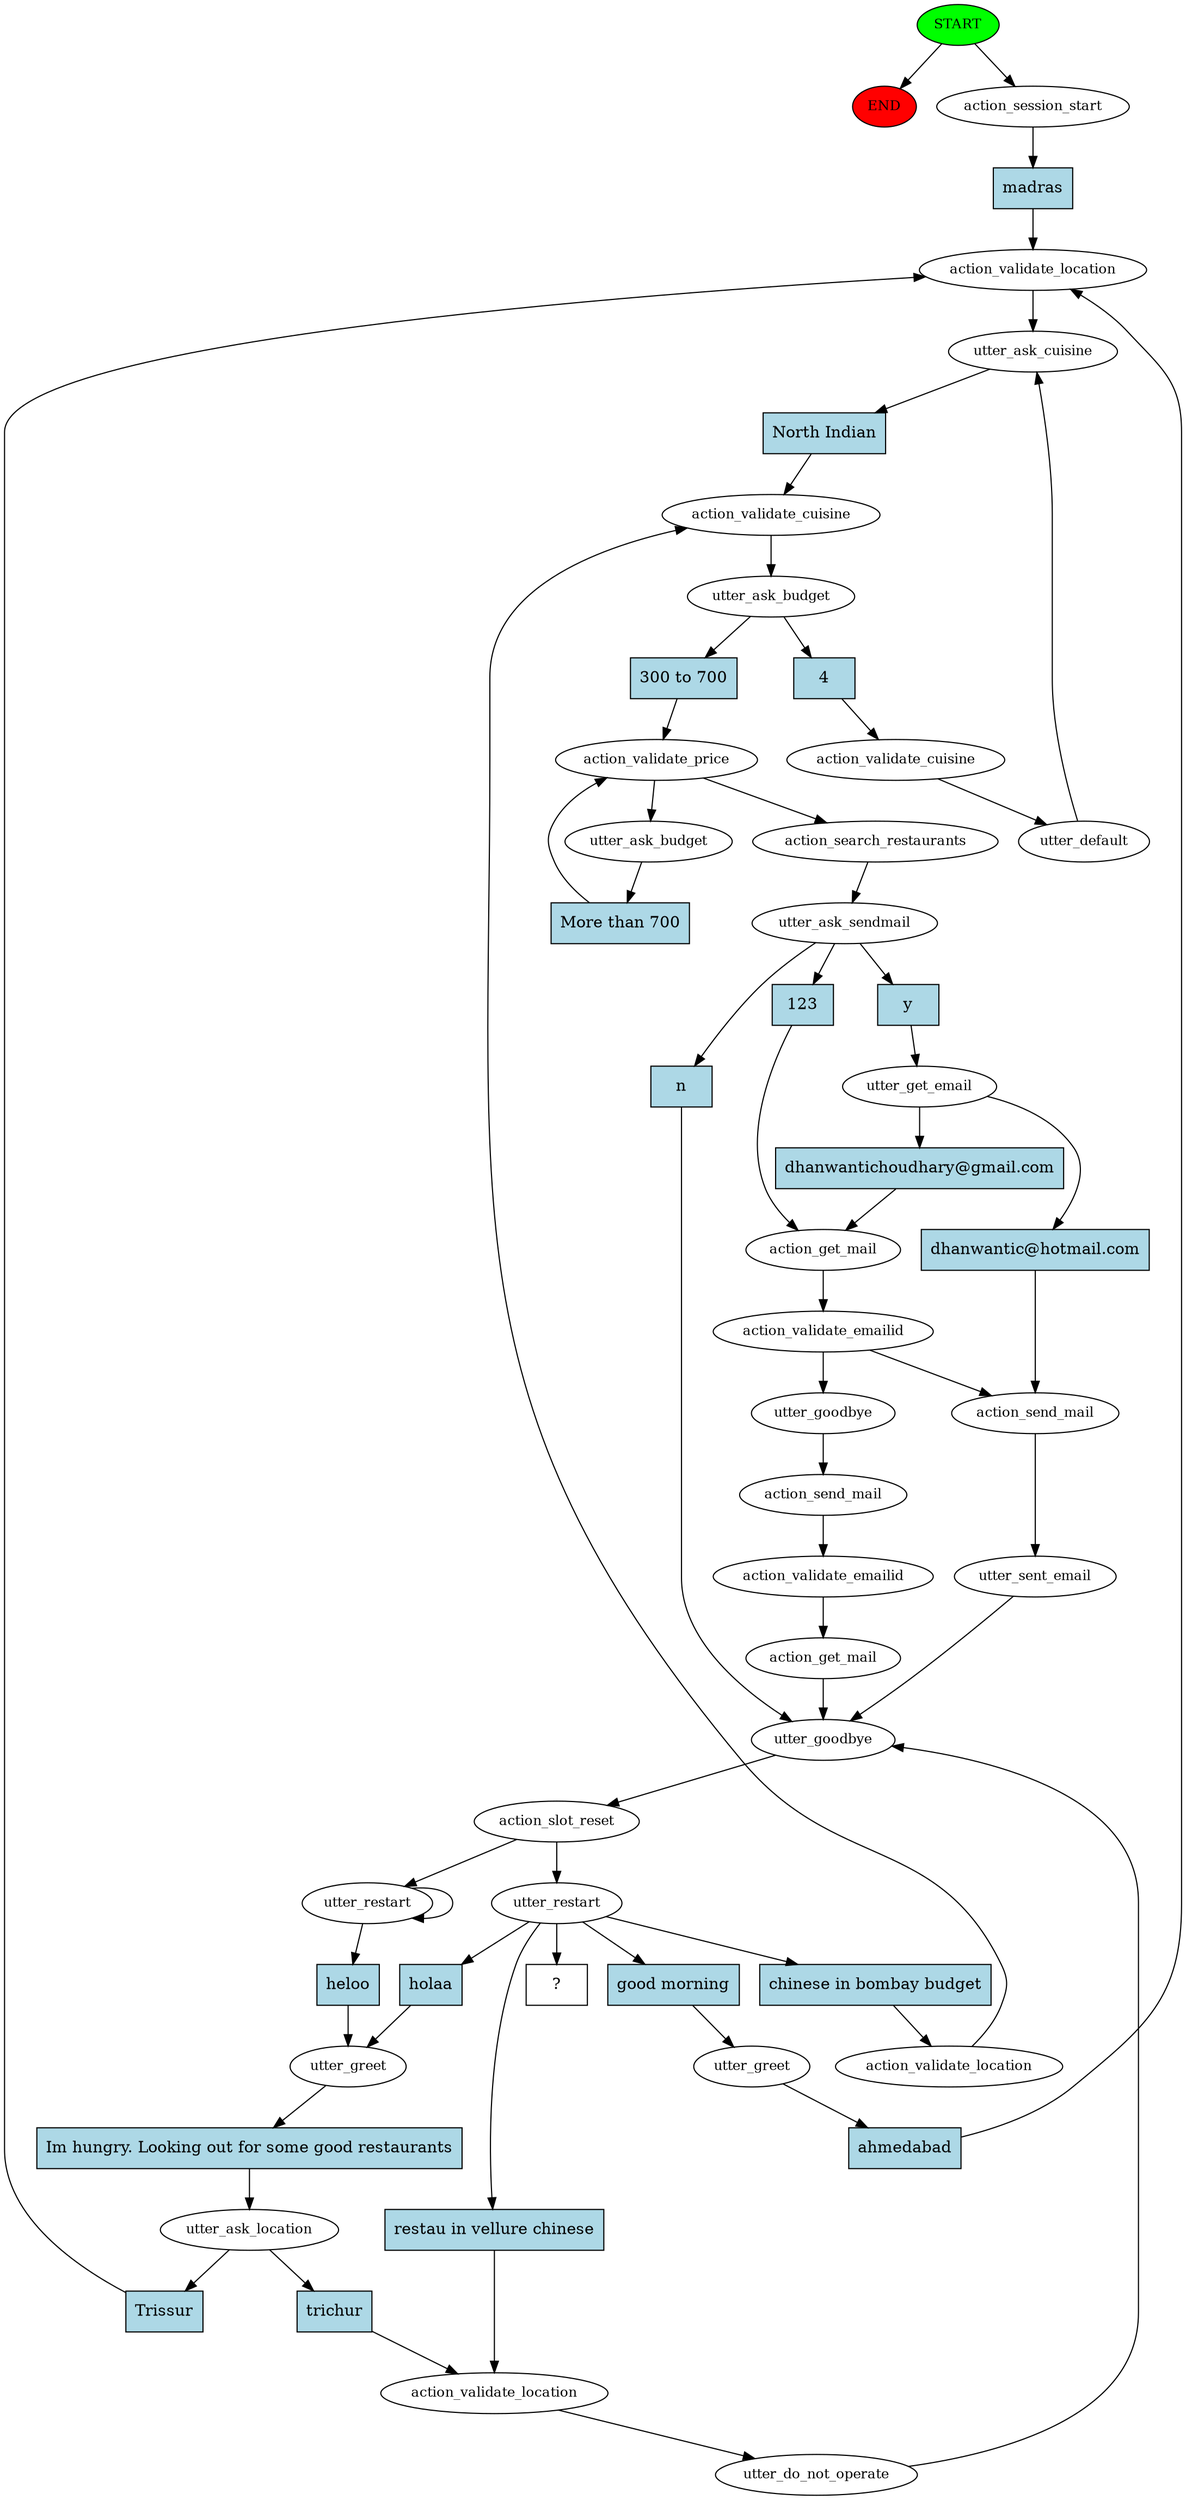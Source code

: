 digraph  {
0 [class="start active", fillcolor=green, fontsize=12, label=START, style=filled];
"-1" [class=end, fillcolor=red, fontsize=12, label=END, style=filled];
1 [class=active, fontsize=12, label=action_session_start];
2 [class=active, fontsize=12, label=action_validate_location];
3 [class=active, fontsize=12, label=utter_ask_cuisine];
4 [class=active, fontsize=12, label=action_validate_cuisine];
5 [class=active, fontsize=12, label=utter_ask_budget];
6 [class=active, fontsize=12, label=action_validate_price];
7 [class=active, fontsize=12, label=action_search_restaurants];
8 [class=active, fontsize=12, label=utter_ask_sendmail];
9 [class=active, fontsize=12, label=utter_get_email];
10 [class=active, fontsize=12, label=action_get_mail];
11 [class=active, fontsize=12, label=action_validate_emailid];
12 [class=active, fontsize=12, label=action_send_mail];
13 [class=active, fontsize=12, label=utter_sent_email];
14 [class=active, fontsize=12, label=utter_goodbye];
15 [class=active, fontsize=12, label=action_slot_reset];
16 [class=active, fontsize=12, label=utter_restart];
18 [class=active, fontsize=12, label=utter_greet];
19 [class=active, fontsize=12, label=utter_ask_location];
20 [class=active, fontsize=12, label=action_validate_location];
21 [class=active, fontsize=12, label=utter_do_not_operate];
24 [class=active, fontsize=12, label=utter_restart];
35 [class=active, fontsize=12, label=action_validate_location];
43 [class=active, fontsize=12, label=utter_goodbye];
44 [class=active, fontsize=12, label=action_send_mail];
45 [class=active, fontsize=12, label=action_validate_emailid];
46 [class=active, fontsize=12, label=action_get_mail];
50 [class=active, fontsize=12, label=utter_greet];
55 [class=active, fontsize=12, label=action_validate_cuisine];
56 [class=active, fontsize=12, label=utter_default];
61 [class=active, fontsize=12, label=utter_ask_budget];
87 [class="intent dashed active", label="  ?  ", shape=rect];
88 [class="intent active", fillcolor=lightblue, label=madras, shape=rect, style=filled];
89 [class="intent active", fillcolor=lightblue, label="North Indian", shape=rect, style=filled];
90 [class="intent active", fillcolor=lightblue, label="300 to 700", shape=rect, style=filled];
91 [class="intent active", fillcolor=lightblue, label=4, shape=rect, style=filled];
92 [class="intent active", fillcolor=lightblue, label=y, shape=rect, style=filled];
93 [class="intent active", fillcolor=lightblue, label=123, shape=rect, style=filled];
94 [class="intent active", fillcolor=lightblue, label=n, shape=rect, style=filled];
95 [class="intent active", fillcolor=lightblue, label="dhanwantichoudhary@gmail.com", shape=rect, style=filled];
96 [class="intent active", fillcolor=lightblue, label="dhanwantic@hotmail.com", shape=rect, style=filled];
97 [class="intent active", fillcolor=lightblue, label=heloo, shape=rect, style=filled];
98 [class="intent active", fillcolor=lightblue, label="Im hungry. Looking out for some good restaurants", shape=rect, style=filled];
99 [class="intent active", fillcolor=lightblue, label=trichur, shape=rect, style=filled];
100 [class="intent active", fillcolor=lightblue, label=Trissur, shape=rect, style=filled];
101 [class="intent active", fillcolor=lightblue, label="restau in vellure chinese", shape=rect, style=filled];
102 [class="intent active", fillcolor=lightblue, label="chinese in bombay budget", shape=rect, style=filled];
103 [class="intent active", fillcolor=lightblue, label="good morning", shape=rect, style=filled];
104 [class="intent active", fillcolor=lightblue, label=holaa, shape=rect, style=filled];
105 [class="intent active", fillcolor=lightblue, label=ahmedabad, shape=rect, style=filled];
106 [class="intent active", fillcolor=lightblue, label="More than 700", shape=rect, style=filled];
0 -> "-1"  [class="", key=NONE, label=""];
0 -> 1  [class=active, key=NONE, label=""];
1 -> 88  [class=active, key=0];
2 -> 3  [class=active, key=NONE, label=""];
3 -> 89  [class=active, key=0];
4 -> 5  [class=active, key=NONE, label=""];
5 -> 90  [class=active, key=0];
5 -> 91  [class=active, key=0];
6 -> 7  [class=active, key=NONE, label=""];
6 -> 61  [class=active, key=NONE, label=""];
7 -> 8  [class=active, key=NONE, label=""];
8 -> 92  [class=active, key=0];
8 -> 93  [class=active, key=0];
8 -> 94  [class=active, key=0];
9 -> 95  [class=active, key=0];
9 -> 96  [class=active, key=0];
10 -> 11  [class=active, key=NONE, label=""];
11 -> 12  [class=active, key=NONE, label=""];
11 -> 43  [class=active, key=NONE, label=""];
12 -> 13  [class=active, key=NONE, label=""];
13 -> 14  [class=active, key=NONE, label=""];
14 -> 15  [class=active, key=NONE, label=""];
15 -> 16  [class=active, key=NONE, label=""];
15 -> 24  [class=active, key=NONE, label=""];
16 -> 16  [class=active, key=NONE, label=""];
16 -> 97  [class=active, key=0];
18 -> 98  [class=active, key=0];
19 -> 99  [class=active, key=0];
19 -> 100  [class=active, key=0];
20 -> 21  [class=active, key=NONE, label=""];
21 -> 14  [class=active, key=NONE, label=""];
24 -> 87  [class=active, key=NONE, label=""];
24 -> 101  [class=active, key=0];
24 -> 102  [class=active, key=0];
24 -> 103  [class=active, key=0];
24 -> 104  [class=active, key=0];
35 -> 4  [class=active, key=NONE, label=""];
43 -> 44  [class=active, key=NONE, label=""];
44 -> 45  [class=active, key=NONE, label=""];
45 -> 46  [class=active, key=NONE, label=""];
46 -> 14  [class=active, key=NONE, label=""];
50 -> 105  [class=active, key=0];
55 -> 56  [class=active, key=NONE, label=""];
56 -> 3  [class=active, key=NONE, label=""];
61 -> 106  [class=active, key=0];
88 -> 2  [class=active, key=0];
89 -> 4  [class=active, key=0];
90 -> 6  [class=active, key=0];
91 -> 55  [class=active, key=0];
92 -> 9  [class=active, key=0];
93 -> 10  [class=active, key=0];
94 -> 14  [class=active, key=0];
95 -> 10  [class=active, key=0];
96 -> 12  [class=active, key=0];
97 -> 18  [class=active, key=0];
98 -> 19  [class=active, key=0];
99 -> 20  [class=active, key=0];
100 -> 2  [class=active, key=0];
101 -> 20  [class=active, key=0];
102 -> 35  [class=active, key=0];
103 -> 50  [class=active, key=0];
104 -> 18  [class=active, key=0];
105 -> 2  [class=active, key=0];
106 -> 6  [class=active, key=0];
}
